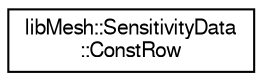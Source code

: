 digraph "Graphical Class Hierarchy"
{
  edge [fontname="FreeSans",fontsize="10",labelfontname="FreeSans",labelfontsize="10"];
  node [fontname="FreeSans",fontsize="10",shape=record];
  rankdir="LR";
  Node1 [label="libMesh::SensitivityData\l::ConstRow",height=0.2,width=0.4,color="black", fillcolor="white", style="filled",URL="$classlibMesh_1_1SensitivityData_1_1ConstRow.html"];
}
